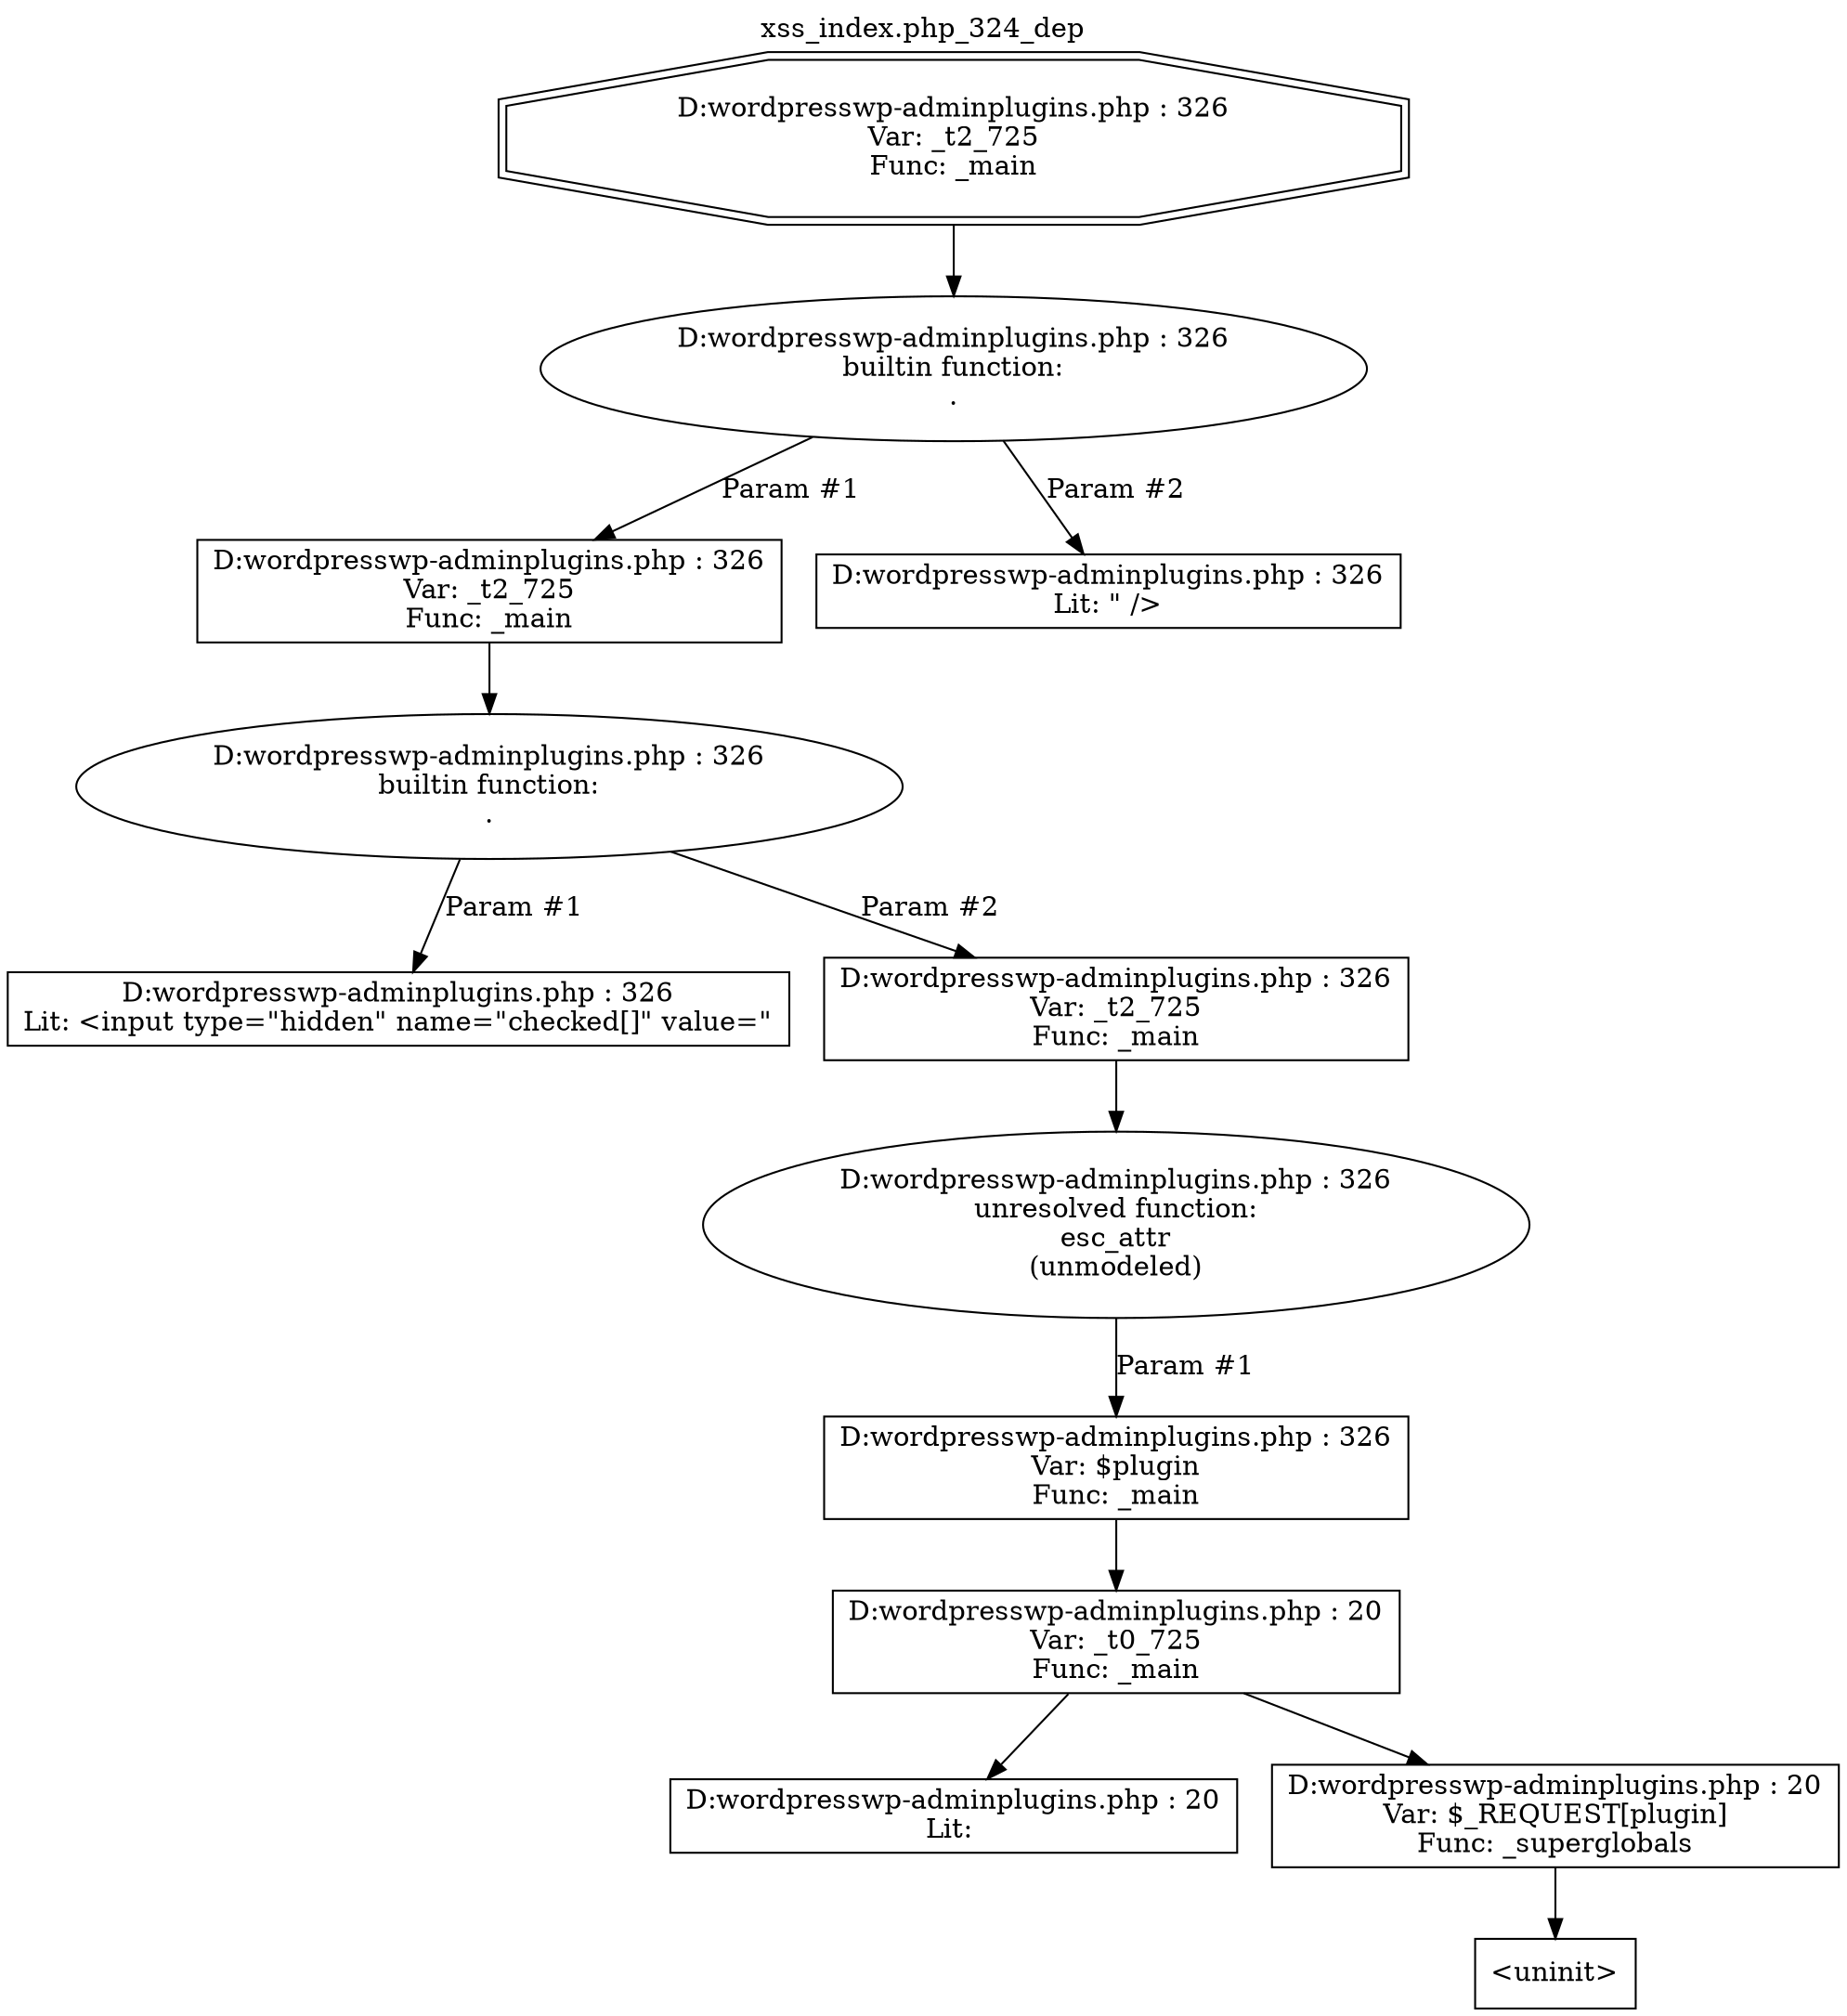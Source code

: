 digraph cfg {
  label="xss_index.php_324_dep";
  labelloc=t;
  n1 [shape=doubleoctagon, label="D:\wordpress\wp-admin\plugins.php : 326\nVar: _t2_725\nFunc: _main\n"];
  n2 [shape=ellipse, label="D:\wordpress\wp-admin\plugins.php : 326\nbuiltin function:\n.\n"];
  n3 [shape=box, label="D:\wordpress\wp-admin\plugins.php : 326\nVar: _t2_725\nFunc: _main\n"];
  n4 [shape=ellipse, label="D:\wordpress\wp-admin\plugins.php : 326\nbuiltin function:\n.\n"];
  n5 [shape=box, label="D:\wordpress\wp-admin\plugins.php : 326\nLit: <input type=\"hidden\" name=\"checked[]\" value=\"\n"];
  n6 [shape=box, label="D:\wordpress\wp-admin\plugins.php : 326\nVar: _t2_725\nFunc: _main\n"];
  n7 [shape=ellipse, label="D:\wordpress\wp-admin\plugins.php : 326\nunresolved function:\nesc_attr\n(unmodeled)\n"];
  n8 [shape=box, label="D:\wordpress\wp-admin\plugins.php : 326\nVar: $plugin\nFunc: _main\n"];
  n9 [shape=box, label="D:\wordpress\wp-admin\plugins.php : 20\nVar: _t0_725\nFunc: _main\n"];
  n10 [shape=box, label="D:\wordpress\wp-admin\plugins.php : 20\nLit: \n"];
  n11 [shape=box, label="D:\wordpress\wp-admin\plugins.php : 20\nVar: $_REQUEST[plugin]\nFunc: _superglobals\n"];
  n12 [shape=box, label="<uninit>"];
  n13 [shape=box, label="D:\wordpress\wp-admin\plugins.php : 326\nLit: \" />\n"];
  n1 -> n2;
  n3 -> n4;
  n4 -> n5[label="Param #1"];
  n4 -> n6[label="Param #2"];
  n6 -> n7;
  n9 -> n10;
  n9 -> n11;
  n11 -> n12;
  n8 -> n9;
  n7 -> n8[label="Param #1"];
  n2 -> n3[label="Param #1"];
  n2 -> n13[label="Param #2"];
}
